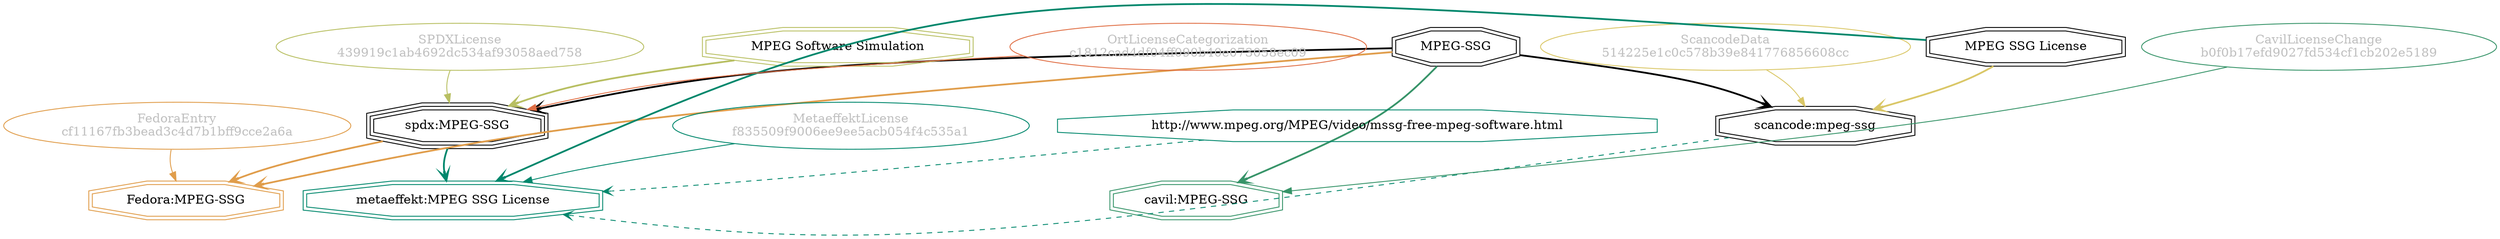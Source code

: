 strict digraph {
    node [shape=box];
    graph [splines=curved];
    2835 [label="SPDXLicense\n439919c1ab4692dc534af93058aed758"
         ,fontcolor=gray
         ,color="#b8bf62"
         ,fillcolor="beige;1"
         ,shape=ellipse];
    2836 [label="spdx:MPEG-SSG"
         ,shape=tripleoctagon];
    2837 [label="MPEG-SSG"
         ,shape=doubleoctagon];
    2838 [label="MPEG Software Simulation"
         ,color="#b8bf62"
         ,shape=doubleoctagon];
    8113 [label="FedoraEntry\ncf11167fb3bead3c4d7b1bff9cce2a6a"
         ,fontcolor=gray
         ,color="#e09d4b"
         ,fillcolor="beige;1"
         ,shape=ellipse];
    8114 [label="Fedora:MPEG-SSG"
         ,color="#e09d4b"
         ,shape=doubleoctagon];
    19484 [label="ScancodeData\n514225e1c0c578b39e841776856608cc"
          ,fontcolor=gray
          ,color="#dac767"
          ,fillcolor="beige;1"
          ,shape=ellipse];
    19485 [label="scancode:mpeg-ssg"
          ,shape=doubleoctagon];
    19486 [label="MPEG SSG License"
          ,shape=doubleoctagon];
    35067 [label="OrtLicenseCategorization\nc1812cad4df04ff090b40e073058ec09"
          ,fontcolor=gray
          ,color="#e06f45"
          ,fillcolor="beige;1"
          ,shape=ellipse];
    37186 [label="CavilLicenseChange\nb0f0b17efd9027fd534cf1cb202e5189"
          ,fontcolor=gray
          ,color="#379469"
          ,fillcolor="beige;1"
          ,shape=ellipse];
    37187 [label="cavil:MPEG-SSG"
          ,color="#379469"
          ,shape=doubleoctagon];
    44798 [label="MetaeffektLicense\nf835509f9006ee9ee5acb054f4c535a1"
          ,fontcolor=gray
          ,color="#00876c"
          ,fillcolor="beige;1"
          ,shape=ellipse];
    44799 [label="metaeffekt:MPEG SSG License"
          ,color="#00876c"
          ,shape=doubleoctagon];
    44800 [label="http://www.mpeg.org/MPEG/video/mssg-free-mpeg-software.html"
          ,color="#00876c"
          ,shape=octagon];
    2835 -> 2836 [weight=0.5
                 ,color="#b8bf62"];
    2836 -> 8114 [style=bold
                 ,arrowhead=vee
                 ,weight=0.7
                 ,color="#e09d4b"];
    2836 -> 44799 [style=bold
                  ,arrowhead=vee
                  ,weight=0.7
                  ,color="#00876c"];
    2837 -> 2836 [style=bold
                 ,arrowhead=vee
                 ,weight=0.7];
    2837 -> 8114 [style=bold
                 ,arrowhead=vee
                 ,weight=0.7
                 ,color="#e09d4b"];
    2837 -> 19485 [style=bold
                  ,arrowhead=vee
                  ,weight=0.7];
    2837 -> 37187 [style=bold
                  ,arrowhead=vee
                  ,weight=0.7
                  ,color="#379469"];
    2837 -> 37187 [style=bold
                  ,arrowhead=vee
                  ,weight=0.7
                  ,color="#379469"];
    2838 -> 2836 [style=bold
                 ,arrowhead=vee
                 ,weight=0.7
                 ,color="#b8bf62"];
    8113 -> 8114 [weight=0.5
                 ,color="#e09d4b"];
    19484 -> 19485 [weight=0.5
                   ,color="#dac767"];
    19485 -> 44799 [style=dashed
                   ,arrowhead=vee
                   ,weight=0.5
                   ,color="#00876c"];
    19486 -> 19485 [style=bold
                   ,arrowhead=vee
                   ,weight=0.7
                   ,color="#dac767"];
    19486 -> 44799 [style=bold
                   ,arrowhead=vee
                   ,weight=0.7
                   ,color="#00876c"];
    19486 -> 44799 [style=bold
                   ,arrowhead=vee
                   ,weight=0.7
                   ,color="#00876c"];
    35067 -> 2836 [weight=0.5
                  ,color="#e06f45"];
    37186 -> 37187 [weight=0.5
                   ,color="#379469"];
    44798 -> 44799 [weight=0.5
                   ,color="#00876c"];
    44800 -> 44799 [style=dashed
                   ,arrowhead=vee
                   ,weight=0.5
                   ,color="#00876c"];
}
